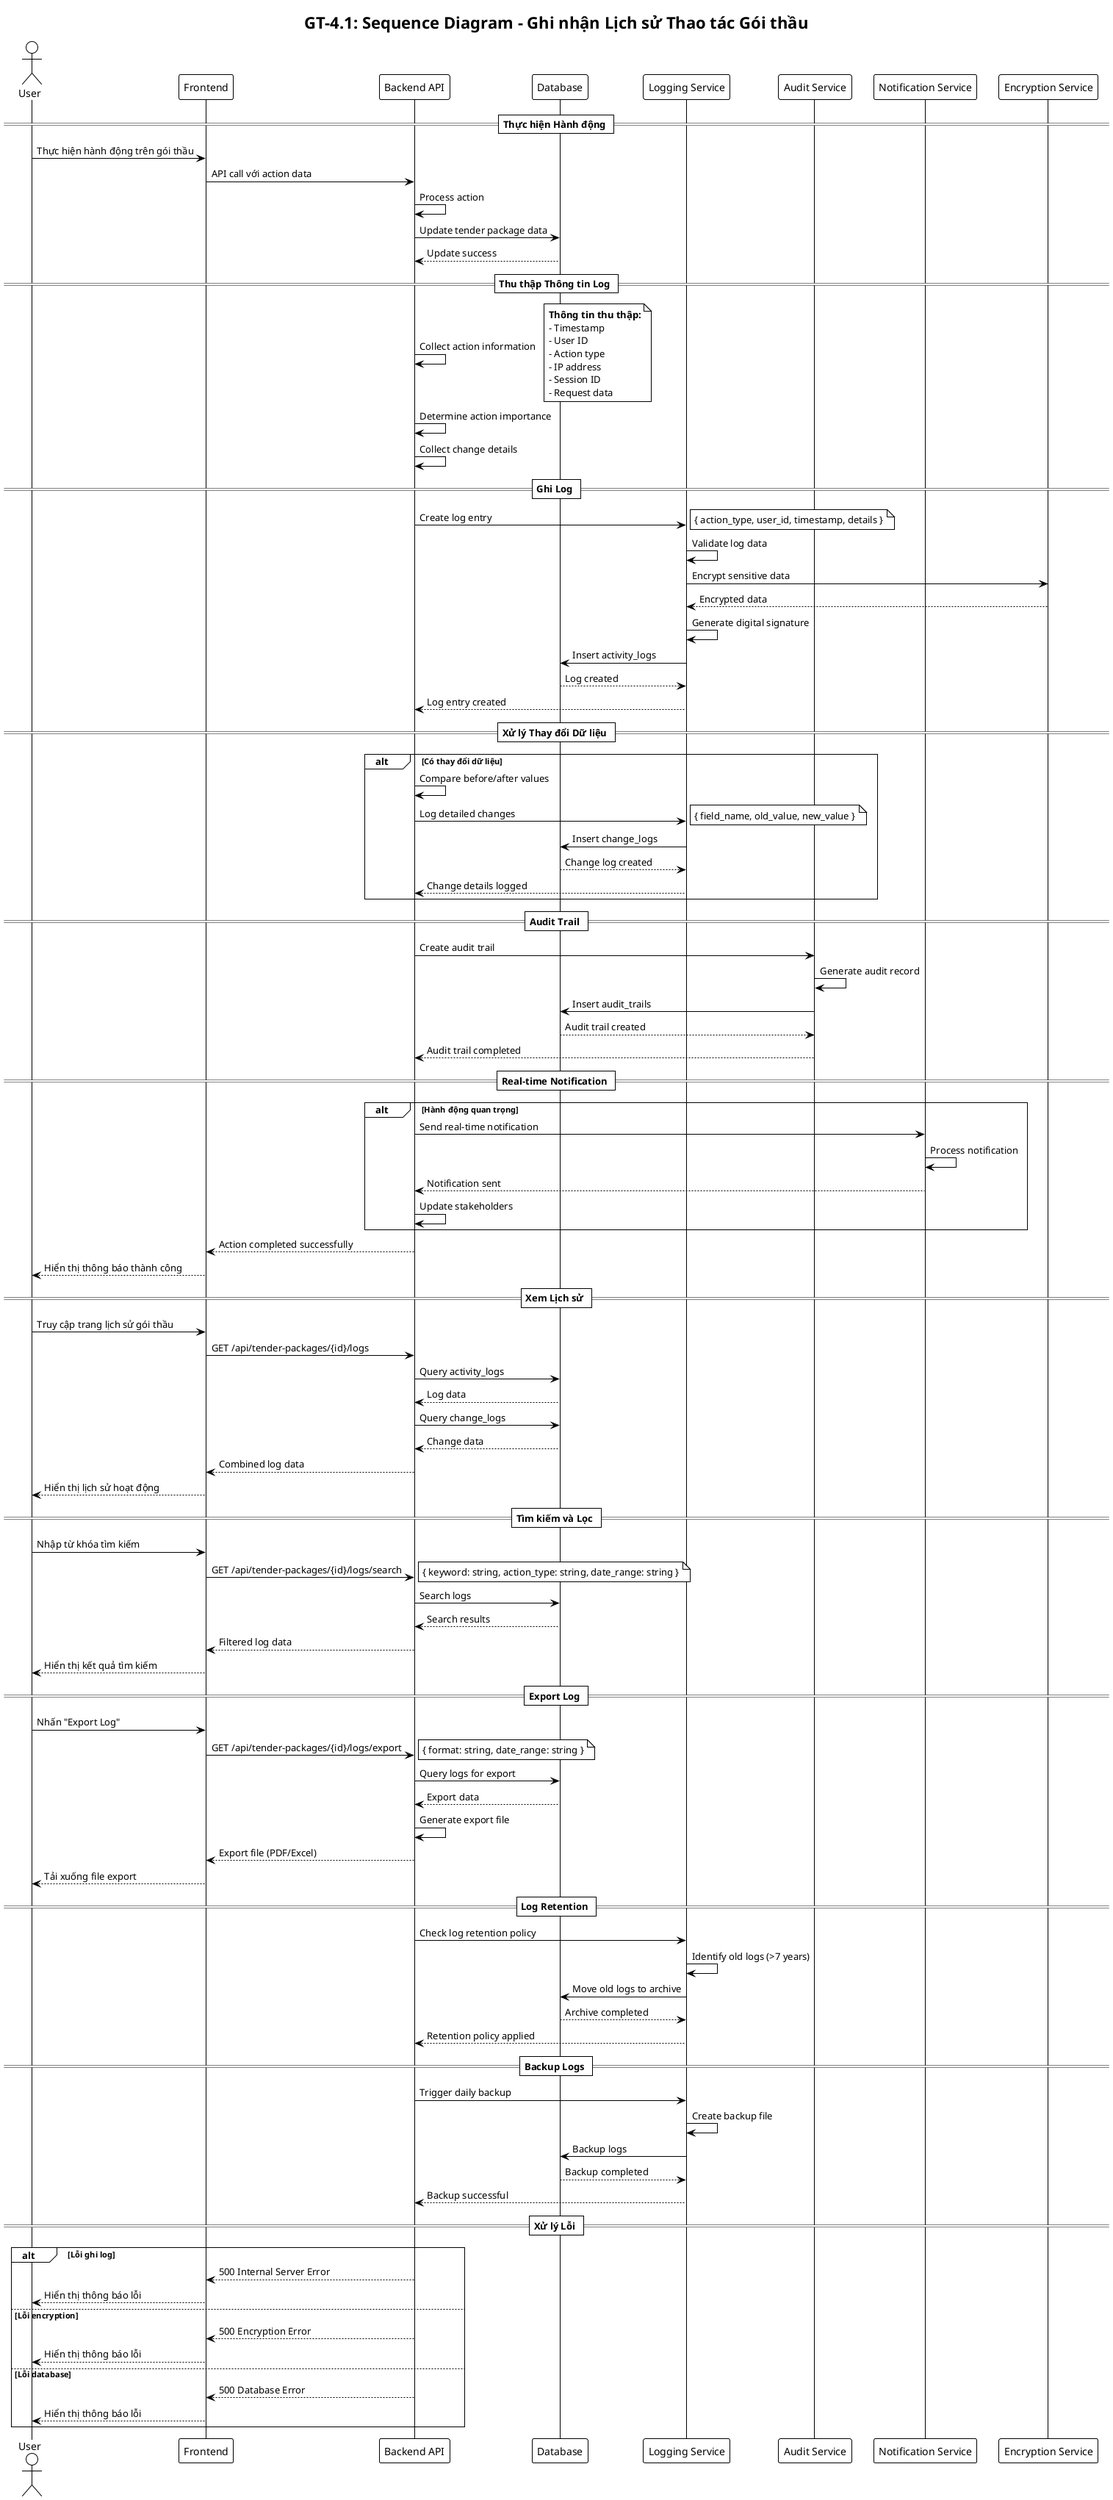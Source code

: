 @startuml GT-4.1 Sequence Diagram
!theme plain
skinparam sequenceFontSize 12

title GT-4.1: Sequence Diagram - Ghi nhận Lịch sử Thao tác Gói thầu

actor User as U
participant "Frontend" as F
participant "Backend API" as B
participant "Database" as D
participant "Logging Service" as L
participant "Audit Service" as A
participant "Notification Service" as N
participant "Encryption Service" as E

== Thực hiện Hành động ==

U -> F: Thực hiện hành động trên gói thầu
F -> B: API call với action data
B -> B: Process action
B -> D: Update tender package data
D --> B: Update success

== Thu thập Thông tin Log ==

B -> B: Collect action information
note right
**Thông tin thu thập:**
- Timestamp
- User ID
- Action type
- IP address
- Session ID
- Request data
end note

B -> B: Determine action importance
B -> B: Collect change details

== Ghi Log ==

B -> L: Create log entry
note right: { action_type, user_id, timestamp, details }

L -> L: Validate log data
L -> E: Encrypt sensitive data
E --> L: Encrypted data
L -> L: Generate digital signature
L -> D: Insert activity_logs
D --> L: Log created
L --> B: Log entry created

== Xử lý Thay đổi Dữ liệu ==

alt Có thay đổi dữ liệu
    B -> B: Compare before/after values
    B -> L: Log detailed changes
    note right: { field_name, old_value, new_value }
    L -> D: Insert change_logs
    D --> L: Change log created
    L --> B: Change details logged
end

== Audit Trail ==

B -> A: Create audit trail
A -> A: Generate audit record
A -> D: Insert audit_trails
D --> A: Audit trail created
A --> B: Audit trail completed

== Real-time Notification ==

alt Hành động quan trọng
    B -> N: Send real-time notification
    N -> N: Process notification
    N --> B: Notification sent
    B -> B: Update stakeholders
end

B --> F: Action completed successfully
F --> U: Hiển thị thông báo thành công

== Xem Lịch sử ==

U -> F: Truy cập trang lịch sử gói thầu
F -> B: GET /api/tender-packages/{id}/logs
B -> D: Query activity_logs
D --> B: Log data
B -> D: Query change_logs
D --> B: Change data
B --> F: Combined log data
F --> U: Hiển thị lịch sử hoạt động

== Tìm kiếm và Lọc ==

U -> F: Nhập từ khóa tìm kiếm
F -> B: GET /api/tender-packages/{id}/logs/search
note right: { keyword: string, action_type: string, date_range: string }

B -> D: Search logs
D --> B: Search results
B --> F: Filtered log data
F --> U: Hiển thị kết quả tìm kiếm

== Export Log ==

U -> F: Nhấn "Export Log"
F -> B: GET /api/tender-packages/{id}/logs/export
note right: { format: string, date_range: string }

B -> D: Query logs for export
D --> B: Export data
B -> B: Generate export file
B --> F: Export file (PDF/Excel)
F --> U: Tải xuống file export

== Log Retention ==

B -> L: Check log retention policy
L -> L: Identify old logs (>7 years)
L -> D: Move old logs to archive
D --> L: Archive completed
L --> B: Retention policy applied

== Backup Logs ==

B -> L: Trigger daily backup
L -> L: Create backup file
L -> D: Backup logs
D --> L: Backup completed
L --> B: Backup successful

== Xử lý Lỗi ==

alt Lỗi ghi log
    B --> F: 500 Internal Server Error
    F --> U: Hiển thị thông báo lỗi
else Lỗi encryption
    B --> F: 500 Encryption Error
    F --> U: Hiển thị thông báo lỗi
else Lỗi database
    B --> F: 500 Database Error
    F --> U: Hiển thị thông báo lỗi
end

@enduml
